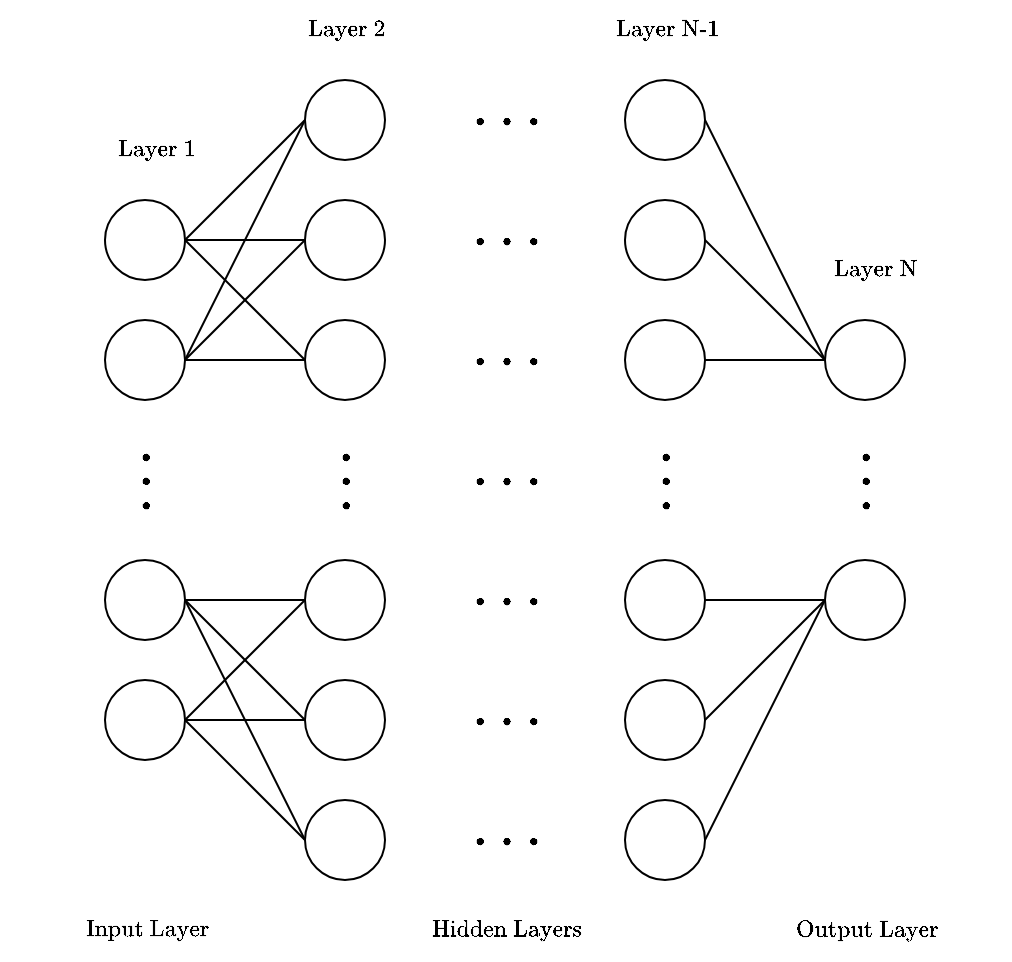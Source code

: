 <mxfile version="20.3.0" type="device"><diagram id="_pC0tnSeCXczdhgf7Mt-" name="Page-1"><mxGraphModel dx="807" dy="1034" grid="1" gridSize="5" guides="1" tooltips="1" connect="1" arrows="1" fold="1" page="1" pageScale="1" pageWidth="827" pageHeight="1169" math="1" shadow="0"><root><mxCell id="0"/><mxCell id="1" parent="0"/><mxCell id="LgrjtpK0dlCjNAUZHORf-1" value="" style="ellipse;whiteSpace=wrap;html=1;aspect=fixed;" vertex="1" parent="1"><mxGeometry x="213.5" y="135" width="40" height="40" as="geometry"/></mxCell><mxCell id="LgrjtpK0dlCjNAUZHORf-4" value="" style="ellipse;whiteSpace=wrap;html=1;aspect=fixed;" vertex="1" parent="1"><mxGeometry x="213.5" y="375" width="40" height="40" as="geometry"/></mxCell><mxCell id="LgrjtpK0dlCjNAUZHORf-5" value="" style="ellipse;whiteSpace=wrap;html=1;aspect=fixed;" vertex="1" parent="1"><mxGeometry x="313.5" y="75" width="40" height="40" as="geometry"/></mxCell><mxCell id="LgrjtpK0dlCjNAUZHORf-6" value="" style="ellipse;whiteSpace=wrap;html=1;aspect=fixed;" vertex="1" parent="1"><mxGeometry x="313.5" y="135" width="40" height="40" as="geometry"/></mxCell><mxCell id="LgrjtpK0dlCjNAUZHORf-7" value="" style="ellipse;whiteSpace=wrap;html=1;aspect=fixed;" vertex="1" parent="1"><mxGeometry x="313.5" y="195" width="40" height="40" as="geometry"/></mxCell><mxCell id="LgrjtpK0dlCjNAUZHORf-8" value="" style="ellipse;whiteSpace=wrap;html=1;aspect=fixed;" vertex="1" parent="1"><mxGeometry x="313.5" y="315" width="40" height="40" as="geometry"/></mxCell><mxCell id="LgrjtpK0dlCjNAUZHORf-9" value="" style="ellipse;whiteSpace=wrap;html=1;aspect=fixed;" vertex="1" parent="1"><mxGeometry x="313.5" y="375" width="40" height="40" as="geometry"/></mxCell><mxCell id="LgrjtpK0dlCjNAUZHORf-10" value="" style="ellipse;whiteSpace=wrap;html=1;aspect=fixed;" vertex="1" parent="1"><mxGeometry x="313.5" y="435" width="40" height="40" as="geometry"/></mxCell><mxCell id="LgrjtpK0dlCjNAUZHORf-12" value="" style="ellipse;whiteSpace=wrap;html=1;aspect=fixed;" vertex="1" parent="1"><mxGeometry x="473.5" y="75" width="40" height="40" as="geometry"/></mxCell><mxCell id="LgrjtpK0dlCjNAUZHORf-13" value="" style="ellipse;whiteSpace=wrap;html=1;aspect=fixed;" vertex="1" parent="1"><mxGeometry x="473.5" y="135" width="40" height="40" as="geometry"/></mxCell><mxCell id="LgrjtpK0dlCjNAUZHORf-14" value="" style="ellipse;whiteSpace=wrap;html=1;aspect=fixed;" vertex="1" parent="1"><mxGeometry x="473.5" y="195" width="40" height="40" as="geometry"/></mxCell><mxCell id="LgrjtpK0dlCjNAUZHORf-15" value="" style="ellipse;whiteSpace=wrap;html=1;aspect=fixed;" vertex="1" parent="1"><mxGeometry x="473.5" y="315" width="40" height="40" as="geometry"/></mxCell><mxCell id="LgrjtpK0dlCjNAUZHORf-16" value="" style="ellipse;whiteSpace=wrap;html=1;aspect=fixed;" vertex="1" parent="1"><mxGeometry x="473.5" y="375" width="40" height="40" as="geometry"/></mxCell><mxCell id="LgrjtpK0dlCjNAUZHORf-17" value="" style="ellipse;whiteSpace=wrap;html=1;aspect=fixed;" vertex="1" parent="1"><mxGeometry x="473.5" y="435" width="40" height="40" as="geometry"/></mxCell><mxCell id="LgrjtpK0dlCjNAUZHORf-18" value="" style="ellipse;whiteSpace=wrap;html=1;aspect=fixed;" vertex="1" parent="1"><mxGeometry x="213.5" y="195" width="40" height="40" as="geometry"/></mxCell><mxCell id="LgrjtpK0dlCjNAUZHORf-19" value="" style="ellipse;whiteSpace=wrap;html=1;aspect=fixed;" vertex="1" parent="1"><mxGeometry x="213.5" y="315" width="40" height="40" as="geometry"/></mxCell><mxCell id="LgrjtpK0dlCjNAUZHORf-20" value="" style="ellipse;whiteSpace=wrap;html=1;aspect=fixed;" vertex="1" parent="1"><mxGeometry x="573.5" y="195" width="40" height="40" as="geometry"/></mxCell><mxCell id="LgrjtpK0dlCjNAUZHORf-21" value="" style="ellipse;whiteSpace=wrap;html=1;aspect=fixed;" vertex="1" parent="1"><mxGeometry x="573.5" y="315" width="40" height="40" as="geometry"/></mxCell><mxCell id="LgrjtpK0dlCjNAUZHORf-22" value="" style="endArrow=none;html=1;rounded=0;exitX=1;exitY=0.5;exitDx=0;exitDy=0;entryX=0;entryY=0.5;entryDx=0;entryDy=0;" edge="1" parent="1" source="LgrjtpK0dlCjNAUZHORf-1" target="LgrjtpK0dlCjNAUZHORf-5"><mxGeometry width="50" height="50" relative="1" as="geometry"><mxPoint x="423.5" y="375" as="sourcePoint"/><mxPoint x="473.5" y="325" as="targetPoint"/></mxGeometry></mxCell><mxCell id="LgrjtpK0dlCjNAUZHORf-23" value="" style="endArrow=none;html=1;rounded=0;exitX=1;exitY=0.5;exitDx=0;exitDy=0;entryX=0;entryY=0.5;entryDx=0;entryDy=0;" edge="1" parent="1" source="LgrjtpK0dlCjNAUZHORf-1" target="LgrjtpK0dlCjNAUZHORf-6"><mxGeometry width="50" height="50" relative="1" as="geometry"><mxPoint x="423.5" y="375" as="sourcePoint"/><mxPoint x="473.5" y="325" as="targetPoint"/></mxGeometry></mxCell><mxCell id="LgrjtpK0dlCjNAUZHORf-24" value="" style="endArrow=none;html=1;rounded=0;exitX=1;exitY=0.5;exitDx=0;exitDy=0;entryX=0;entryY=0.5;entryDx=0;entryDy=0;" edge="1" parent="1" source="LgrjtpK0dlCjNAUZHORf-18" target="LgrjtpK0dlCjNAUZHORf-5"><mxGeometry width="50" height="50" relative="1" as="geometry"><mxPoint x="423.5" y="375" as="sourcePoint"/><mxPoint x="473.5" y="325" as="targetPoint"/></mxGeometry></mxCell><mxCell id="LgrjtpK0dlCjNAUZHORf-25" value="" style="endArrow=none;html=1;rounded=0;exitX=1;exitY=0.5;exitDx=0;exitDy=0;entryX=0;entryY=0.5;entryDx=0;entryDy=0;" edge="1" parent="1" source="LgrjtpK0dlCjNAUZHORf-1" target="LgrjtpK0dlCjNAUZHORf-7"><mxGeometry width="50" height="50" relative="1" as="geometry"><mxPoint x="423.5" y="375" as="sourcePoint"/><mxPoint x="473.5" y="325" as="targetPoint"/></mxGeometry></mxCell><mxCell id="LgrjtpK0dlCjNAUZHORf-26" value="" style="endArrow=none;html=1;rounded=0;exitX=1;exitY=0.5;exitDx=0;exitDy=0;entryX=0;entryY=0.5;entryDx=0;entryDy=0;" edge="1" parent="1" source="LgrjtpK0dlCjNAUZHORf-18" target="LgrjtpK0dlCjNAUZHORf-6"><mxGeometry width="50" height="50" relative="1" as="geometry"><mxPoint x="423.5" y="375" as="sourcePoint"/><mxPoint x="473.5" y="325" as="targetPoint"/></mxGeometry></mxCell><mxCell id="LgrjtpK0dlCjNAUZHORf-27" value="" style="endArrow=none;html=1;rounded=0;exitX=1;exitY=0.5;exitDx=0;exitDy=0;entryX=0;entryY=0.5;entryDx=0;entryDy=0;" edge="1" parent="1" source="LgrjtpK0dlCjNAUZHORf-18" target="LgrjtpK0dlCjNAUZHORf-7"><mxGeometry width="50" height="50" relative="1" as="geometry"><mxPoint x="423.5" y="375" as="sourcePoint"/><mxPoint x="473.5" y="325" as="targetPoint"/></mxGeometry></mxCell><mxCell id="LgrjtpK0dlCjNAUZHORf-28" value="$$\vdots$$" style="text;html=1;resizable=0;autosize=1;align=center;verticalAlign=middle;points=[];fillColor=none;strokeColor=none;rounded=0;fontSize=25;" vertex="1" parent="1"><mxGeometry x="161" y="249" width="145" height="45" as="geometry"/></mxCell><mxCell id="LgrjtpK0dlCjNAUZHORf-29" value="$$\vdots$$" style="text;html=1;resizable=0;autosize=1;align=center;verticalAlign=middle;points=[];fillColor=none;strokeColor=none;rounded=0;fontSize=25;" vertex="1" parent="1"><mxGeometry x="261" y="249" width="145" height="45" as="geometry"/></mxCell><mxCell id="LgrjtpK0dlCjNAUZHORf-30" value="$$\vdots$$" style="text;html=1;resizable=0;autosize=1;align=center;verticalAlign=middle;points=[];fillColor=none;strokeColor=none;rounded=0;fontSize=25;" vertex="1" parent="1"><mxGeometry x="421" y="249" width="145" height="45" as="geometry"/></mxCell><mxCell id="LgrjtpK0dlCjNAUZHORf-31" value="$$\vdots$$" style="text;html=1;resizable=0;autosize=1;align=center;verticalAlign=middle;points=[];fillColor=none;strokeColor=none;rounded=0;fontSize=25;" vertex="1" parent="1"><mxGeometry x="521" y="249" width="145" height="45" as="geometry"/></mxCell><mxCell id="LgrjtpK0dlCjNAUZHORf-32" value="$$\dots$$" style="text;html=1;resizable=0;autosize=1;align=center;verticalAlign=middle;points=[];fillColor=none;strokeColor=none;rounded=0;fontSize=25;" vertex="1" parent="1"><mxGeometry x="348.5" y="65" width="130" height="45" as="geometry"/></mxCell><mxCell id="LgrjtpK0dlCjNAUZHORf-33" value="$$\dots$$" style="text;html=1;resizable=0;autosize=1;align=center;verticalAlign=middle;points=[];fillColor=none;strokeColor=none;rounded=0;fontSize=25;" vertex="1" parent="1"><mxGeometry x="348.5" y="125" width="130" height="45" as="geometry"/></mxCell><mxCell id="LgrjtpK0dlCjNAUZHORf-34" value="$$\dots$$" style="text;html=1;resizable=0;autosize=1;align=center;verticalAlign=middle;points=[];fillColor=none;strokeColor=none;rounded=0;fontSize=25;" vertex="1" parent="1"><mxGeometry x="348.5" y="185" width="130" height="45" as="geometry"/></mxCell><mxCell id="LgrjtpK0dlCjNAUZHORf-35" value="$$\dots$$" style="text;html=1;resizable=0;autosize=1;align=center;verticalAlign=middle;points=[];fillColor=none;strokeColor=none;rounded=0;fontSize=25;" vertex="1" parent="1"><mxGeometry x="348.5" y="245" width="130" height="45" as="geometry"/></mxCell><mxCell id="LgrjtpK0dlCjNAUZHORf-36" value="$$\dots$$" style="text;html=1;resizable=0;autosize=1;align=center;verticalAlign=middle;points=[];fillColor=none;strokeColor=none;rounded=0;fontSize=25;" vertex="1" parent="1"><mxGeometry x="348.5" y="305" width="130" height="45" as="geometry"/></mxCell><mxCell id="LgrjtpK0dlCjNAUZHORf-37" value="$$\dots$$" style="text;html=1;resizable=0;autosize=1;align=center;verticalAlign=middle;points=[];fillColor=none;strokeColor=none;rounded=0;fontSize=25;" vertex="1" parent="1"><mxGeometry x="348.5" y="365" width="130" height="45" as="geometry"/></mxCell><mxCell id="LgrjtpK0dlCjNAUZHORf-38" value="$$\dots$$" style="text;html=1;resizable=0;autosize=1;align=center;verticalAlign=middle;points=[];fillColor=none;strokeColor=none;rounded=0;fontSize=25;" vertex="1" parent="1"><mxGeometry x="348.5" y="425" width="130" height="45" as="geometry"/></mxCell><mxCell id="LgrjtpK0dlCjNAUZHORf-39" value="" style="endArrow=none;html=1;rounded=0;fontSize=25;exitX=1;exitY=0.5;exitDx=0;exitDy=0;entryX=0;entryY=0.5;entryDx=0;entryDy=0;" edge="1" parent="1" source="LgrjtpK0dlCjNAUZHORf-19" target="LgrjtpK0dlCjNAUZHORf-8"><mxGeometry width="50" height="50" relative="1" as="geometry"><mxPoint x="423.5" y="375" as="sourcePoint"/><mxPoint x="473.5" y="325" as="targetPoint"/></mxGeometry></mxCell><mxCell id="LgrjtpK0dlCjNAUZHORf-40" value="" style="endArrow=none;html=1;rounded=0;fontSize=25;exitX=1;exitY=0.5;exitDx=0;exitDy=0;" edge="1" parent="1" source="LgrjtpK0dlCjNAUZHORf-4" target="LgrjtpK0dlCjNAUZHORf-9"><mxGeometry width="50" height="50" relative="1" as="geometry"><mxPoint x="423.5" y="375" as="sourcePoint"/><mxPoint x="473.5" y="325" as="targetPoint"/></mxGeometry></mxCell><mxCell id="LgrjtpK0dlCjNAUZHORf-41" value="" style="endArrow=none;html=1;rounded=0;fontSize=25;exitX=1;exitY=0.5;exitDx=0;exitDy=0;entryX=0;entryY=0.5;entryDx=0;entryDy=0;" edge="1" parent="1" source="LgrjtpK0dlCjNAUZHORf-19" target="LgrjtpK0dlCjNAUZHORf-9"><mxGeometry width="50" height="50" relative="1" as="geometry"><mxPoint x="423.5" y="375" as="sourcePoint"/><mxPoint x="473.5" y="325" as="targetPoint"/></mxGeometry></mxCell><mxCell id="LgrjtpK0dlCjNAUZHORf-42" value="" style="endArrow=none;html=1;rounded=0;fontSize=25;exitX=1;exitY=0.5;exitDx=0;exitDy=0;entryX=0;entryY=0.5;entryDx=0;entryDy=0;" edge="1" parent="1" source="LgrjtpK0dlCjNAUZHORf-19" target="LgrjtpK0dlCjNAUZHORf-10"><mxGeometry width="50" height="50" relative="1" as="geometry"><mxPoint x="423.5" y="375" as="sourcePoint"/><mxPoint x="473.5" y="325" as="targetPoint"/></mxGeometry></mxCell><mxCell id="LgrjtpK0dlCjNAUZHORf-43" value="" style="endArrow=none;html=1;rounded=0;fontSize=25;exitX=1;exitY=0.5;exitDx=0;exitDy=0;entryX=0;entryY=0.5;entryDx=0;entryDy=0;" edge="1" parent="1" source="LgrjtpK0dlCjNAUZHORf-4" target="LgrjtpK0dlCjNAUZHORf-8"><mxGeometry width="50" height="50" relative="1" as="geometry"><mxPoint x="423.5" y="375" as="sourcePoint"/><mxPoint x="473.5" y="325" as="targetPoint"/></mxGeometry></mxCell><mxCell id="LgrjtpK0dlCjNAUZHORf-44" value="" style="endArrow=none;html=1;rounded=0;fontSize=25;exitX=1;exitY=0.5;exitDx=0;exitDy=0;entryX=0;entryY=0.5;entryDx=0;entryDy=0;" edge="1" parent="1" source="LgrjtpK0dlCjNAUZHORf-4" target="LgrjtpK0dlCjNAUZHORf-10"><mxGeometry width="50" height="50" relative="1" as="geometry"><mxPoint x="423.5" y="375" as="sourcePoint"/><mxPoint x="473.5" y="325" as="targetPoint"/></mxGeometry></mxCell><mxCell id="LgrjtpK0dlCjNAUZHORf-45" value="" style="endArrow=none;html=1;rounded=0;fontSize=25;exitX=1;exitY=0.5;exitDx=0;exitDy=0;entryX=0;entryY=0.5;entryDx=0;entryDy=0;" edge="1" parent="1" source="LgrjtpK0dlCjNAUZHORf-12" target="LgrjtpK0dlCjNAUZHORf-20"><mxGeometry width="50" height="50" relative="1" as="geometry"><mxPoint x="423.5" y="375" as="sourcePoint"/><mxPoint x="473.5" y="325" as="targetPoint"/></mxGeometry></mxCell><mxCell id="LgrjtpK0dlCjNAUZHORf-46" value="" style="endArrow=none;html=1;rounded=0;fontSize=25;entryX=1;entryY=0.5;entryDx=0;entryDy=0;exitX=0;exitY=0.5;exitDx=0;exitDy=0;" edge="1" parent="1" source="LgrjtpK0dlCjNAUZHORf-20" target="LgrjtpK0dlCjNAUZHORf-13"><mxGeometry width="50" height="50" relative="1" as="geometry"><mxPoint x="423.5" y="375" as="sourcePoint"/><mxPoint x="473.5" y="325" as="targetPoint"/></mxGeometry></mxCell><mxCell id="LgrjtpK0dlCjNAUZHORf-47" value="" style="endArrow=none;html=1;rounded=0;fontSize=25;entryX=1;entryY=0.5;entryDx=0;entryDy=0;exitX=0;exitY=0.5;exitDx=0;exitDy=0;" edge="1" parent="1" source="LgrjtpK0dlCjNAUZHORf-20" target="LgrjtpK0dlCjNAUZHORf-14"><mxGeometry width="50" height="50" relative="1" as="geometry"><mxPoint x="423.5" y="375" as="sourcePoint"/><mxPoint x="473.5" y="325" as="targetPoint"/></mxGeometry></mxCell><mxCell id="LgrjtpK0dlCjNAUZHORf-48" value="" style="endArrow=none;html=1;rounded=0;fontSize=25;entryX=0;entryY=0.5;entryDx=0;entryDy=0;exitX=1;exitY=0.5;exitDx=0;exitDy=0;" edge="1" parent="1" source="LgrjtpK0dlCjNAUZHORf-15" target="LgrjtpK0dlCjNAUZHORf-21"><mxGeometry width="50" height="50" relative="1" as="geometry"><mxPoint x="423.5" y="375" as="sourcePoint"/><mxPoint x="473.5" y="325" as="targetPoint"/></mxGeometry></mxCell><mxCell id="LgrjtpK0dlCjNAUZHORf-49" value="" style="endArrow=none;html=1;rounded=0;fontSize=25;entryX=0;entryY=0.5;entryDx=0;entryDy=0;exitX=1;exitY=0.5;exitDx=0;exitDy=0;" edge="1" parent="1" source="LgrjtpK0dlCjNAUZHORf-16" target="LgrjtpK0dlCjNAUZHORf-21"><mxGeometry width="50" height="50" relative="1" as="geometry"><mxPoint x="423.5" y="375" as="sourcePoint"/><mxPoint x="473.5" y="325" as="targetPoint"/></mxGeometry></mxCell><mxCell id="LgrjtpK0dlCjNAUZHORf-50" value="" style="endArrow=none;html=1;rounded=0;fontSize=25;entryX=0;entryY=0.5;entryDx=0;entryDy=0;exitX=1;exitY=0.5;exitDx=0;exitDy=0;" edge="1" parent="1" source="LgrjtpK0dlCjNAUZHORf-17" target="LgrjtpK0dlCjNAUZHORf-21"><mxGeometry width="50" height="50" relative="1" as="geometry"><mxPoint x="423.5" y="375" as="sourcePoint"/><mxPoint x="473.5" y="325" as="targetPoint"/></mxGeometry></mxCell><mxCell id="LgrjtpK0dlCjNAUZHORf-51" value="$$\text{Input Layer}$$" style="text;html=1;resizable=0;autosize=1;align=center;verticalAlign=middle;points=[];fillColor=none;strokeColor=none;rounded=0;fontSize=10;" vertex="1" parent="1"><mxGeometry x="173.5" y="485" width="120" height="30" as="geometry"/></mxCell><mxCell id="LgrjtpK0dlCjNAUZHORf-52" value="$$\text{Hidden Layers}$$" style="text;html=1;resizable=0;autosize=1;align=center;verticalAlign=middle;points=[];fillColor=none;strokeColor=none;rounded=0;fontSize=10;" vertex="1" parent="1"><mxGeometry x="346" y="485" width="135" height="30" as="geometry"/></mxCell><mxCell id="LgrjtpK0dlCjNAUZHORf-53" value="$$\text{Output Layer}$$" style="text;html=1;resizable=0;autosize=1;align=center;verticalAlign=middle;points=[];fillColor=none;strokeColor=none;rounded=0;fontSize=10;" vertex="1" parent="1"><mxGeometry x="531.5" y="485" width="125" height="30" as="geometry"/></mxCell><mxCell id="LgrjtpK0dlCjNAUZHORf-54" value="$$\text{Layer 1}$$" style="text;html=1;resizable=0;autosize=1;align=center;verticalAlign=middle;points=[];fillColor=none;strokeColor=none;rounded=0;fontSize=10;" vertex="1" parent="1"><mxGeometry x="188.5" y="95" width="100" height="30" as="geometry"/></mxCell><mxCell id="LgrjtpK0dlCjNAUZHORf-55" value="$$\text{Layer 2}$$" style="text;html=1;resizable=0;autosize=1;align=center;verticalAlign=middle;points=[];fillColor=none;strokeColor=none;rounded=0;fontSize=10;" vertex="1" parent="1"><mxGeometry x="283.5" y="35" width="100" height="30" as="geometry"/></mxCell><mxCell id="LgrjtpK0dlCjNAUZHORf-56" value="$$\text{Layer N-1}$$" style="text;html=1;resizable=0;autosize=1;align=center;verticalAlign=middle;points=[];fillColor=none;strokeColor=none;rounded=0;fontSize=10;" vertex="1" parent="1"><mxGeometry x="436.5" y="35" width="115" height="30" as="geometry"/></mxCell><mxCell id="LgrjtpK0dlCjNAUZHORf-57" value="$$\text{Layer N}$$" style="text;html=1;resizable=0;autosize=1;align=center;verticalAlign=middle;points=[];fillColor=none;strokeColor=none;rounded=0;fontSize=10;" vertex="1" parent="1"><mxGeometry x="545.5" y="155" width="105" height="30" as="geometry"/></mxCell></root></mxGraphModel></diagram></mxfile>